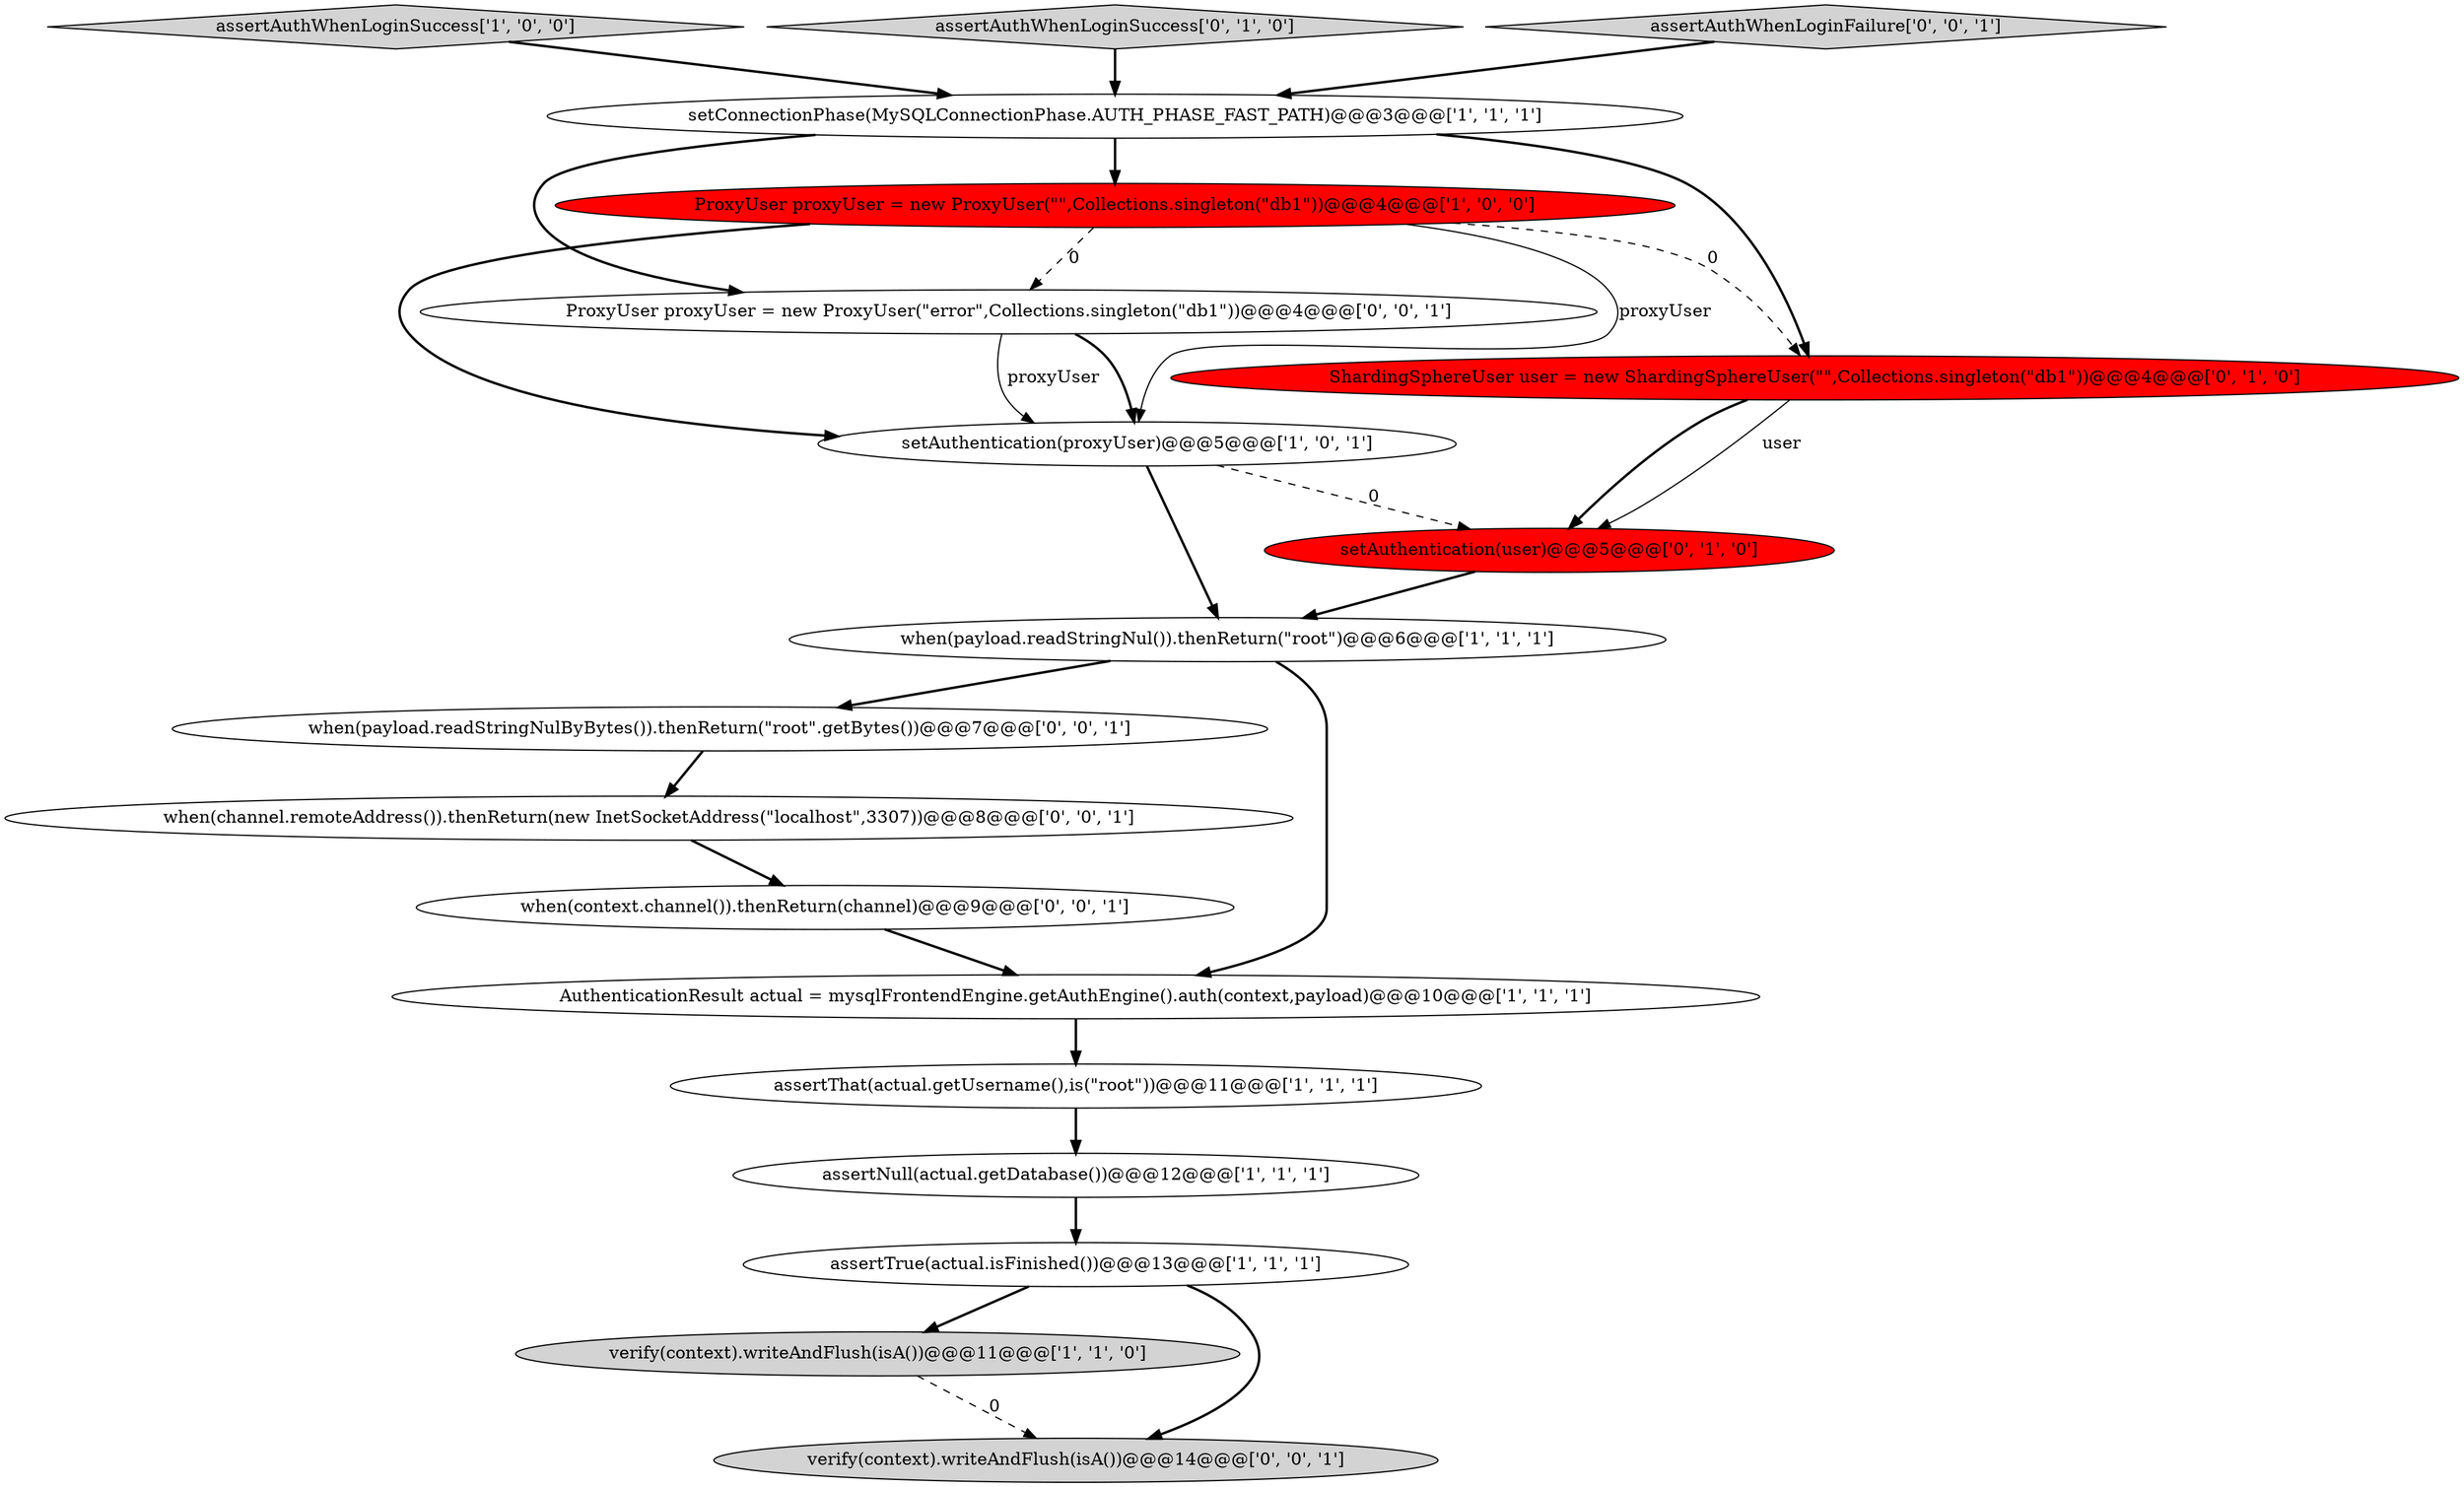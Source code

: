 digraph {
12 [style = filled, label = "setAuthentication(user)@@@5@@@['0', '1', '0']", fillcolor = red, shape = ellipse image = "AAA1AAABBB2BBB"];
13 [style = filled, label = "when(payload.readStringNulByBytes()).thenReturn(\"root\".getBytes())@@@7@@@['0', '0', '1']", fillcolor = white, shape = ellipse image = "AAA0AAABBB3BBB"];
5 [style = filled, label = "assertAuthWhenLoginSuccess['1', '0', '0']", fillcolor = lightgray, shape = diamond image = "AAA0AAABBB1BBB"];
16 [style = filled, label = "ProxyUser proxyUser = new ProxyUser(\"error\",Collections.singleton(\"db1\"))@@@4@@@['0', '0', '1']", fillcolor = white, shape = ellipse image = "AAA0AAABBB3BBB"];
2 [style = filled, label = "AuthenticationResult actual = mysqlFrontendEngine.getAuthEngine().auth(context,payload)@@@10@@@['1', '1', '1']", fillcolor = white, shape = ellipse image = "AAA0AAABBB1BBB"];
3 [style = filled, label = "verify(context).writeAndFlush(isA())@@@11@@@['1', '1', '0']", fillcolor = lightgray, shape = ellipse image = "AAA0AAABBB1BBB"];
4 [style = filled, label = "ProxyUser proxyUser = new ProxyUser(\"\",Collections.singleton(\"db1\"))@@@4@@@['1', '0', '0']", fillcolor = red, shape = ellipse image = "AAA1AAABBB1BBB"];
8 [style = filled, label = "setAuthentication(proxyUser)@@@5@@@['1', '0', '1']", fillcolor = white, shape = ellipse image = "AAA0AAABBB1BBB"];
7 [style = filled, label = "assertThat(actual.getUsername(),is(\"root\"))@@@11@@@['1', '1', '1']", fillcolor = white, shape = ellipse image = "AAA0AAABBB1BBB"];
11 [style = filled, label = "assertAuthWhenLoginSuccess['0', '1', '0']", fillcolor = lightgray, shape = diamond image = "AAA0AAABBB2BBB"];
6 [style = filled, label = "setConnectionPhase(MySQLConnectionPhase.AUTH_PHASE_FAST_PATH)@@@3@@@['1', '1', '1']", fillcolor = white, shape = ellipse image = "AAA0AAABBB1BBB"];
14 [style = filled, label = "when(context.channel()).thenReturn(channel)@@@9@@@['0', '0', '1']", fillcolor = white, shape = ellipse image = "AAA0AAABBB3BBB"];
10 [style = filled, label = "ShardingSphereUser user = new ShardingSphereUser(\"\",Collections.singleton(\"db1\"))@@@4@@@['0', '1', '0']", fillcolor = red, shape = ellipse image = "AAA1AAABBB2BBB"];
15 [style = filled, label = "verify(context).writeAndFlush(isA())@@@14@@@['0', '0', '1']", fillcolor = lightgray, shape = ellipse image = "AAA0AAABBB3BBB"];
1 [style = filled, label = "when(payload.readStringNul()).thenReturn(\"root\")@@@6@@@['1', '1', '1']", fillcolor = white, shape = ellipse image = "AAA0AAABBB1BBB"];
18 [style = filled, label = "when(channel.remoteAddress()).thenReturn(new InetSocketAddress(\"localhost\",3307))@@@8@@@['0', '0', '1']", fillcolor = white, shape = ellipse image = "AAA0AAABBB3BBB"];
0 [style = filled, label = "assertNull(actual.getDatabase())@@@12@@@['1', '1', '1']", fillcolor = white, shape = ellipse image = "AAA0AAABBB1BBB"];
9 [style = filled, label = "assertTrue(actual.isFinished())@@@13@@@['1', '1', '1']", fillcolor = white, shape = ellipse image = "AAA0AAABBB1BBB"];
17 [style = filled, label = "assertAuthWhenLoginFailure['0', '0', '1']", fillcolor = lightgray, shape = diamond image = "AAA0AAABBB3BBB"];
0->9 [style = bold, label=""];
4->16 [style = dashed, label="0"];
16->8 [style = bold, label=""];
17->6 [style = bold, label=""];
4->8 [style = solid, label="proxyUser"];
11->6 [style = bold, label=""];
8->12 [style = dashed, label="0"];
7->0 [style = bold, label=""];
12->1 [style = bold, label=""];
1->13 [style = bold, label=""];
10->12 [style = solid, label="user"];
8->1 [style = bold, label=""];
6->4 [style = bold, label=""];
5->6 [style = bold, label=""];
10->12 [style = bold, label=""];
6->16 [style = bold, label=""];
9->15 [style = bold, label=""];
6->10 [style = bold, label=""];
3->15 [style = dashed, label="0"];
9->3 [style = bold, label=""];
4->8 [style = bold, label=""];
1->2 [style = bold, label=""];
14->2 [style = bold, label=""];
2->7 [style = bold, label=""];
4->10 [style = dashed, label="0"];
16->8 [style = solid, label="proxyUser"];
18->14 [style = bold, label=""];
13->18 [style = bold, label=""];
}
